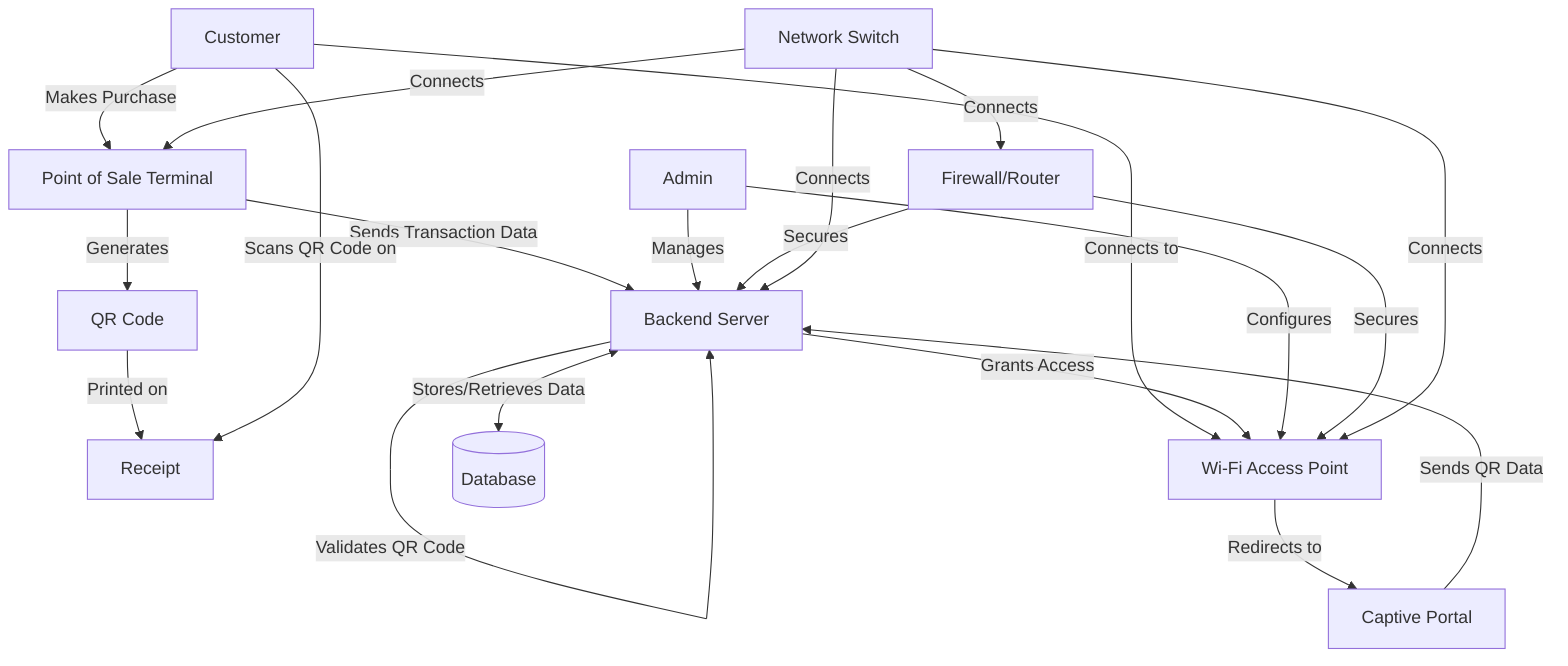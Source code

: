 flowchart TD
    A[Customer] -->|Makes Purchase| B[Point of Sale Terminal]
    B -->|Generates| C[QR Code]
    B -->|Sends Transaction Data| D[Backend Server]
    C -->|Printed on| E[Receipt]
    A -->|Connects to| F[Wi-Fi Access Point]
    F -->|Redirects to| G[Captive Portal]
    A -->|Scans QR Code on| E
    G -->|Sends QR Data| D
    D -->|Validates QR Code| D
    D -->|Grants Access| F
    D <-->|Stores/Retrieves Data| H[(Database)]
    I[Admin] -->|Manages| D
    I -->|Configures| F
    J[Firewall/Router] -->|Secures| F
    J -->|Secures| D
    K[Network Switch] -->|Connects| B
    K -->|Connects| D
    K -->|Connects| F
    K -->|Connects| J